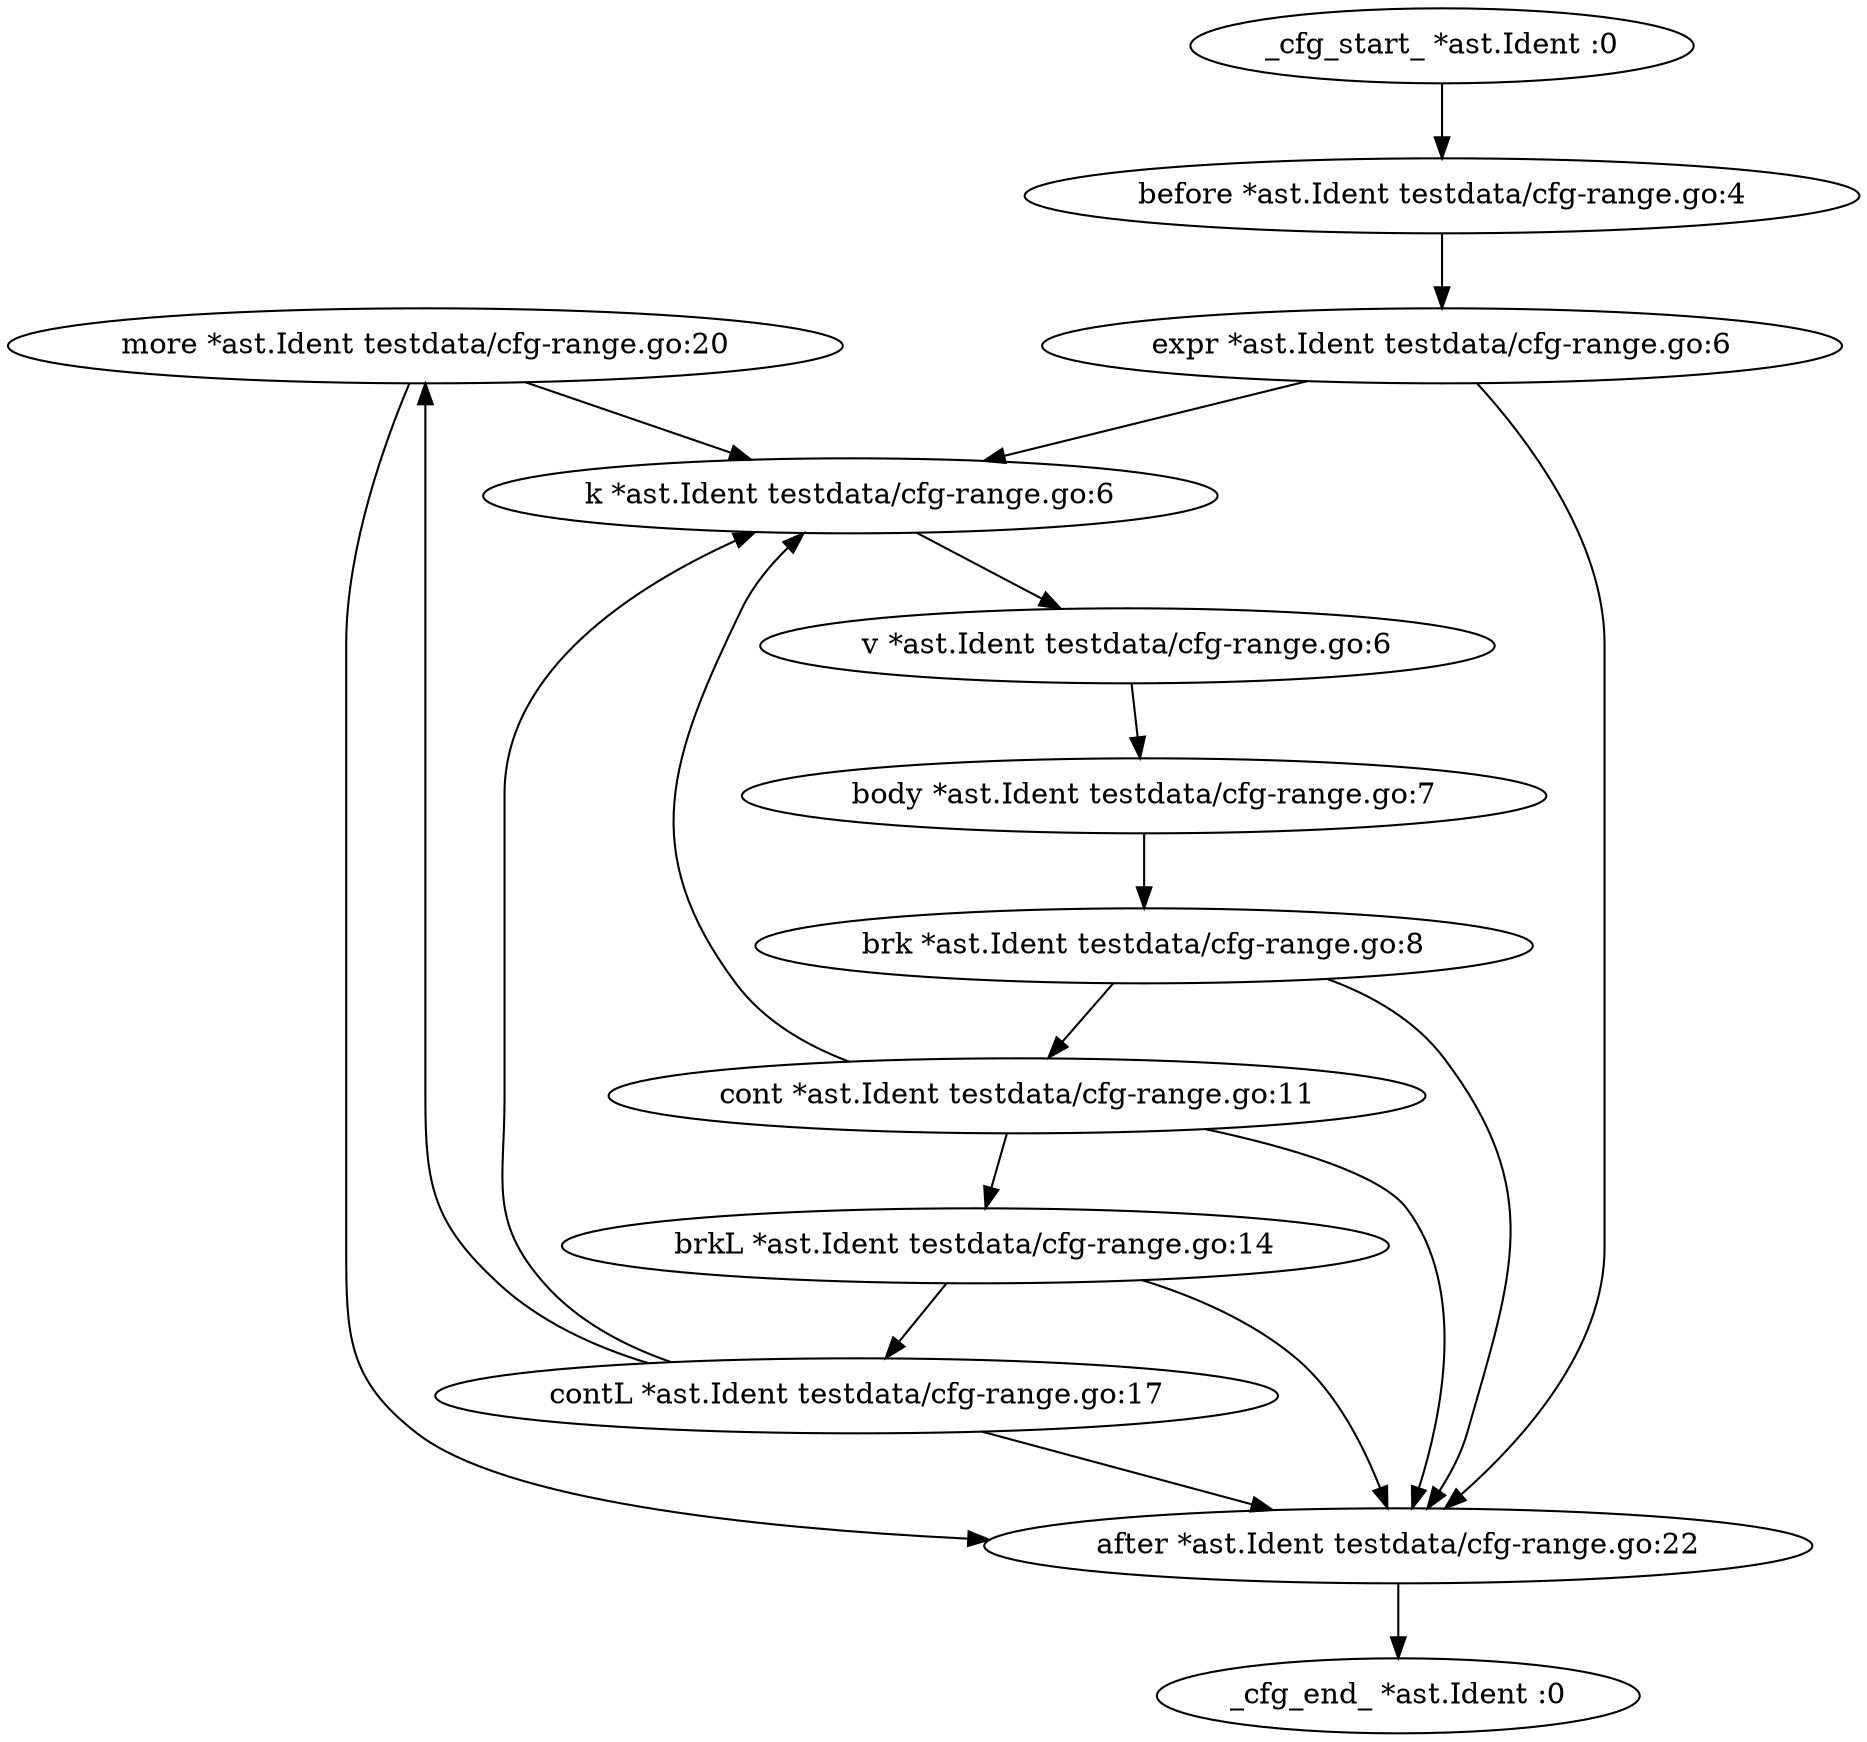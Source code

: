 digraph cfg {
n9 [label="_cfg_end_ *ast.Ident :0"];
n8 [label="after *ast.Ident testdata/cfg-range.go:22"];
n8 -> n9 [label=""];
n13 [label="more *ast.Ident testdata/cfg-range.go:20"];
n13 -> n4 [label=""];
n13 -> n8 [label=""];
n12 [label="contL *ast.Ident testdata/cfg-range.go:17"];
n12 -> n4 [label=""];
n12 -> n8 [label=""];
n12 -> n13 [label=""];
n11 [label="brkL *ast.Ident testdata/cfg-range.go:14"];
n11 -> n8 [label=""];
n11 -> n12 [label=""];
n10 [label="cont *ast.Ident testdata/cfg-range.go:11"];
n10 -> n4 [label=""];
n10 -> n8 [label=""];
n10 -> n11 [label=""];
n7 [label="brk *ast.Ident testdata/cfg-range.go:8"];
n7 -> n8 [label=""];
n7 -> n10 [label=""];
n6 [label="body *ast.Ident testdata/cfg-range.go:7"];
n6 -> n7 [label=""];
n5 [label="v *ast.Ident testdata/cfg-range.go:6"];
n5 -> n6 [label=""];
n4 [label="k *ast.Ident testdata/cfg-range.go:6"];
n4 -> n5 [label=""];
n3 [label="expr *ast.Ident testdata/cfg-range.go:6"];
n3 -> n4 [label=""];
n3 -> n8 [label=""];
n2 [label="before *ast.Ident testdata/cfg-range.go:4"];
n2 -> n3 [label=""];
n1 [label="_cfg_start_ *ast.Ident :0"];
n1 -> n2 [label=""];
}
